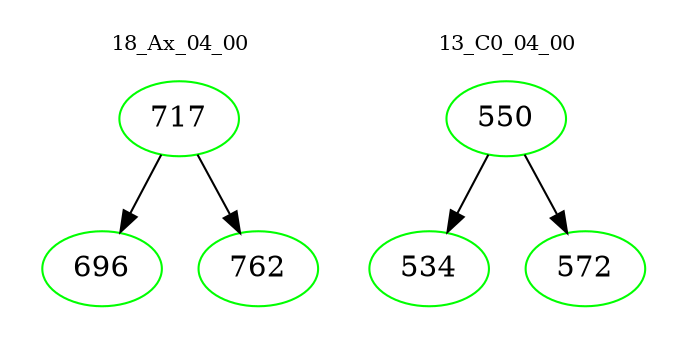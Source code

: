 digraph{
subgraph cluster_0 {
color = white
label = "18_Ax_04_00";
fontsize=10;
T0_717 [label="717", color="green"]
T0_717 -> T0_696 [color="black"]
T0_696 [label="696", color="green"]
T0_717 -> T0_762 [color="black"]
T0_762 [label="762", color="green"]
}
subgraph cluster_1 {
color = white
label = "13_C0_04_00";
fontsize=10;
T1_550 [label="550", color="green"]
T1_550 -> T1_534 [color="black"]
T1_534 [label="534", color="green"]
T1_550 -> T1_572 [color="black"]
T1_572 [label="572", color="green"]
}
}
